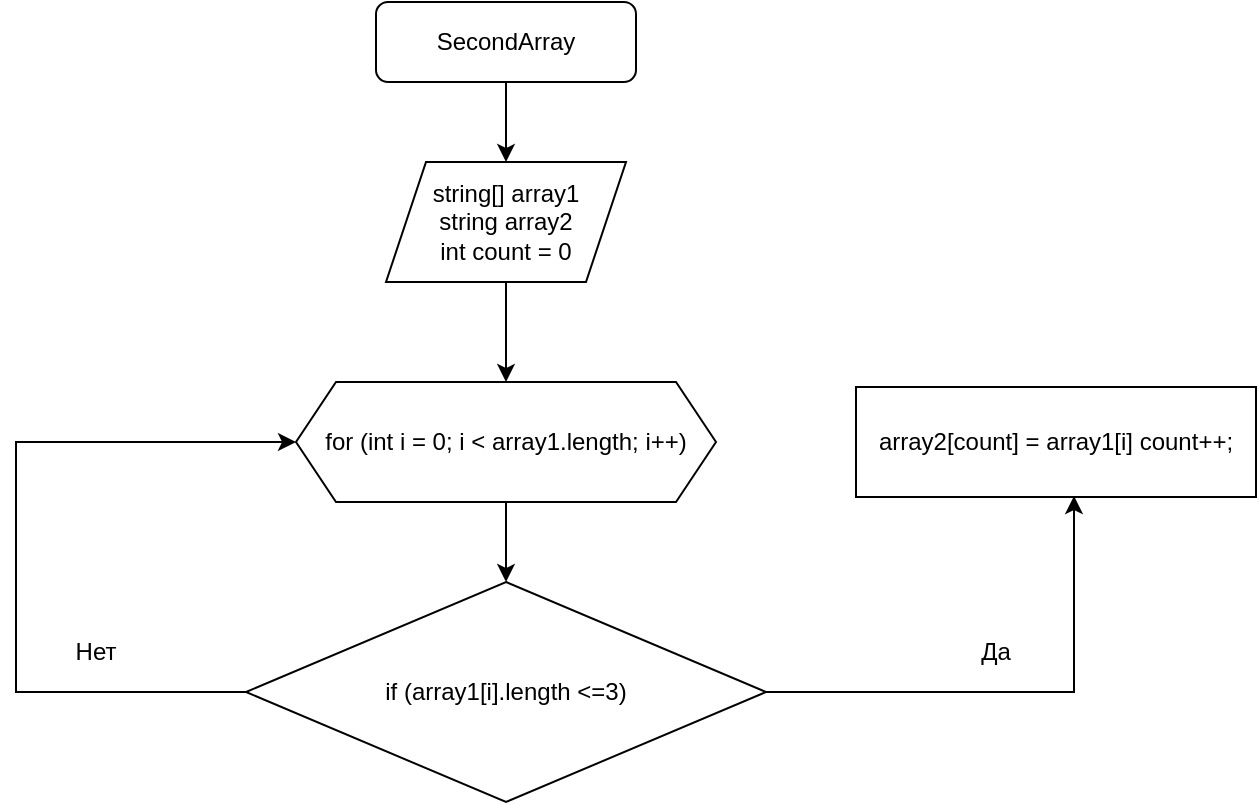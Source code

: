 <mxfile version="17.4.2" type="device"><diagram id="VlmWD0AljLr_4XEg0Zem" name="Страница 1"><mxGraphModel dx="1102" dy="1025" grid="1" gridSize="10" guides="1" tooltips="1" connect="1" arrows="1" fold="1" page="1" pageScale="1" pageWidth="827" pageHeight="1169" math="0" shadow="0"><root><mxCell id="0"/><mxCell id="1" parent="0"/><mxCell id="CaYSqVw6itcxoAWu7Dfh-6" value="" style="edgeStyle=orthogonalEdgeStyle;rounded=0;orthogonalLoop=1;jettySize=auto;html=1;" edge="1" parent="1" source="CaYSqVw6itcxoAWu7Dfh-1" target="CaYSqVw6itcxoAWu7Dfh-2"><mxGeometry relative="1" as="geometry"/></mxCell><mxCell id="CaYSqVw6itcxoAWu7Dfh-1" value="SecondArray" style="rounded=1;whiteSpace=wrap;html=1;" vertex="1" parent="1"><mxGeometry x="330" y="120" width="130" height="40" as="geometry"/></mxCell><mxCell id="CaYSqVw6itcxoAWu7Dfh-7" value="" style="edgeStyle=orthogonalEdgeStyle;rounded=0;orthogonalLoop=1;jettySize=auto;html=1;" edge="1" parent="1" source="CaYSqVw6itcxoAWu7Dfh-2" target="CaYSqVw6itcxoAWu7Dfh-3"><mxGeometry relative="1" as="geometry"/></mxCell><mxCell id="CaYSqVw6itcxoAWu7Dfh-2" value="string[] array1&lt;br&gt;string array2&lt;br&gt;int count = 0" style="shape=parallelogram;perimeter=parallelogramPerimeter;whiteSpace=wrap;html=1;fixedSize=1;" vertex="1" parent="1"><mxGeometry x="335" y="200" width="120" height="60" as="geometry"/></mxCell><mxCell id="CaYSqVw6itcxoAWu7Dfh-8" value="" style="edgeStyle=orthogonalEdgeStyle;rounded=0;orthogonalLoop=1;jettySize=auto;html=1;" edge="1" parent="1" source="CaYSqVw6itcxoAWu7Dfh-3" target="CaYSqVw6itcxoAWu7Dfh-4"><mxGeometry relative="1" as="geometry"/></mxCell><mxCell id="CaYSqVw6itcxoAWu7Dfh-3" value="for (int i = 0; i &amp;lt; array1.length; i++)" style="shape=hexagon;perimeter=hexagonPerimeter2;whiteSpace=wrap;html=1;fixedSize=1;" vertex="1" parent="1"><mxGeometry x="290" y="310" width="210" height="60" as="geometry"/></mxCell><mxCell id="CaYSqVw6itcxoAWu7Dfh-9" style="edgeStyle=orthogonalEdgeStyle;rounded=0;orthogonalLoop=1;jettySize=auto;html=1;entryX=0.545;entryY=0.991;entryDx=0;entryDy=0;entryPerimeter=0;" edge="1" parent="1" source="CaYSqVw6itcxoAWu7Dfh-4" target="CaYSqVw6itcxoAWu7Dfh-5"><mxGeometry relative="1" as="geometry"/></mxCell><mxCell id="CaYSqVw6itcxoAWu7Dfh-12" style="edgeStyle=orthogonalEdgeStyle;rounded=0;orthogonalLoop=1;jettySize=auto;html=1;entryX=0;entryY=0.5;entryDx=0;entryDy=0;" edge="1" parent="1" source="CaYSqVw6itcxoAWu7Dfh-4" target="CaYSqVw6itcxoAWu7Dfh-3"><mxGeometry relative="1" as="geometry"><mxPoint x="180" y="330" as="targetPoint"/><Array as="points"><mxPoint x="150" y="465"/><mxPoint x="150" y="340"/></Array></mxGeometry></mxCell><mxCell id="CaYSqVw6itcxoAWu7Dfh-4" value="if (array1[i].length &amp;lt;=3)" style="rhombus;whiteSpace=wrap;html=1;" vertex="1" parent="1"><mxGeometry x="265" y="410" width="260" height="110" as="geometry"/></mxCell><mxCell id="CaYSqVw6itcxoAWu7Dfh-5" value="array2[count] = array1[i] count++;" style="rounded=0;whiteSpace=wrap;html=1;" vertex="1" parent="1"><mxGeometry x="570" y="312.5" width="200" height="55" as="geometry"/></mxCell><mxCell id="CaYSqVw6itcxoAWu7Dfh-11" value="Да" style="text;html=1;strokeColor=none;fillColor=none;align=center;verticalAlign=middle;whiteSpace=wrap;rounded=0;" vertex="1" parent="1"><mxGeometry x="610" y="430" width="60" height="30" as="geometry"/></mxCell><mxCell id="CaYSqVw6itcxoAWu7Dfh-14" value="Нет" style="text;html=1;strokeColor=none;fillColor=none;align=center;verticalAlign=middle;whiteSpace=wrap;rounded=0;" vertex="1" parent="1"><mxGeometry x="160" y="430" width="60" height="30" as="geometry"/></mxCell></root></mxGraphModel></diagram></mxfile>